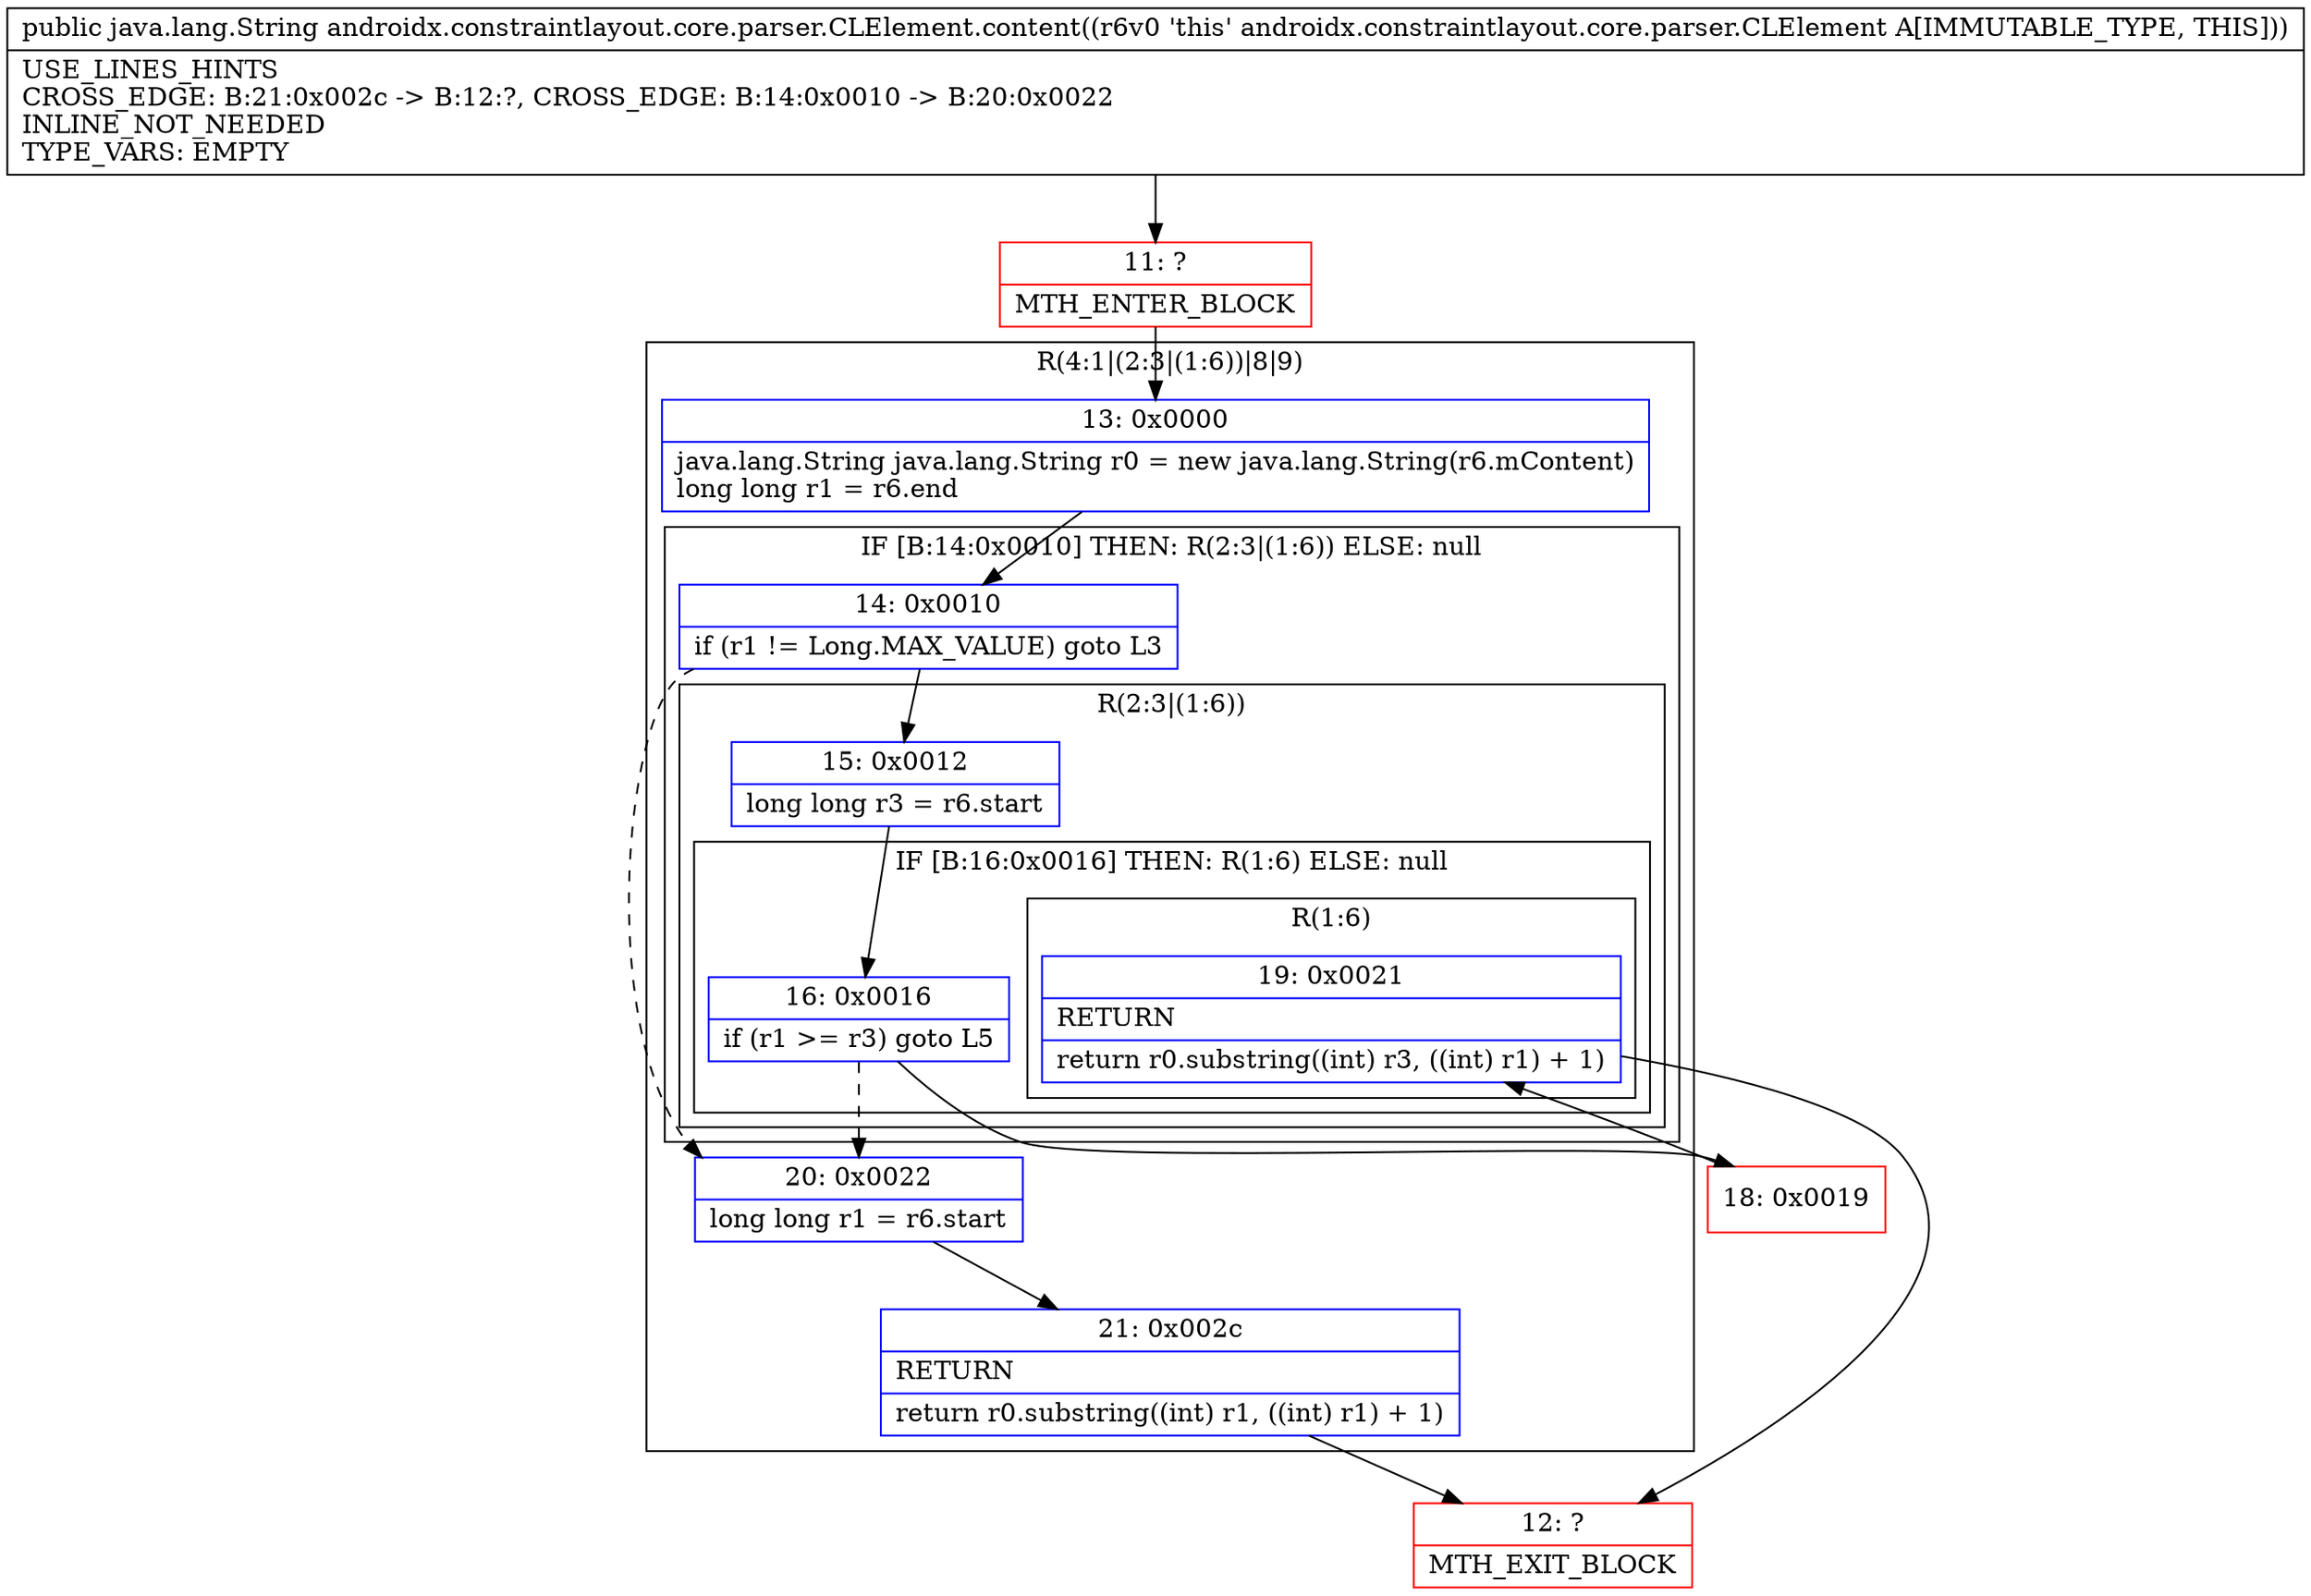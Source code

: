 digraph "CFG forandroidx.constraintlayout.core.parser.CLElement.content()Ljava\/lang\/String;" {
subgraph cluster_Region_2110420762 {
label = "R(4:1|(2:3|(1:6))|8|9)";
node [shape=record,color=blue];
Node_13 [shape=record,label="{13\:\ 0x0000|java.lang.String java.lang.String r0 = new java.lang.String(r6.mContent)\llong long r1 = r6.end\l}"];
subgraph cluster_IfRegion_1383551228 {
label = "IF [B:14:0x0010] THEN: R(2:3|(1:6)) ELSE: null";
node [shape=record,color=blue];
Node_14 [shape=record,label="{14\:\ 0x0010|if (r1 != Long.MAX_VALUE) goto L3\l}"];
subgraph cluster_Region_1976323060 {
label = "R(2:3|(1:6))";
node [shape=record,color=blue];
Node_15 [shape=record,label="{15\:\ 0x0012|long long r3 = r6.start\l}"];
subgraph cluster_IfRegion_1527809323 {
label = "IF [B:16:0x0016] THEN: R(1:6) ELSE: null";
node [shape=record,color=blue];
Node_16 [shape=record,label="{16\:\ 0x0016|if (r1 \>= r3) goto L5\l}"];
subgraph cluster_Region_2057763735 {
label = "R(1:6)";
node [shape=record,color=blue];
Node_19 [shape=record,label="{19\:\ 0x0021|RETURN\l|return r0.substring((int) r3, ((int) r1) + 1)\l}"];
}
}
}
}
Node_20 [shape=record,label="{20\:\ 0x0022|long long r1 = r6.start\l}"];
Node_21 [shape=record,label="{21\:\ 0x002c|RETURN\l|return r0.substring((int) r1, ((int) r1) + 1)\l}"];
}
Node_11 [shape=record,color=red,label="{11\:\ ?|MTH_ENTER_BLOCK\l}"];
Node_18 [shape=record,color=red,label="{18\:\ 0x0019}"];
Node_12 [shape=record,color=red,label="{12\:\ ?|MTH_EXIT_BLOCK\l}"];
MethodNode[shape=record,label="{public java.lang.String androidx.constraintlayout.core.parser.CLElement.content((r6v0 'this' androidx.constraintlayout.core.parser.CLElement A[IMMUTABLE_TYPE, THIS]))  | USE_LINES_HINTS\lCROSS_EDGE: B:21:0x002c \-\> B:12:?, CROSS_EDGE: B:14:0x0010 \-\> B:20:0x0022\lINLINE_NOT_NEEDED\lTYPE_VARS: EMPTY\l}"];
MethodNode -> Node_11;Node_13 -> Node_14;
Node_14 -> Node_15;
Node_14 -> Node_20[style=dashed];
Node_15 -> Node_16;
Node_16 -> Node_18;
Node_16 -> Node_20[style=dashed];
Node_19 -> Node_12;
Node_20 -> Node_21;
Node_21 -> Node_12;
Node_11 -> Node_13;
Node_18 -> Node_19;
}

